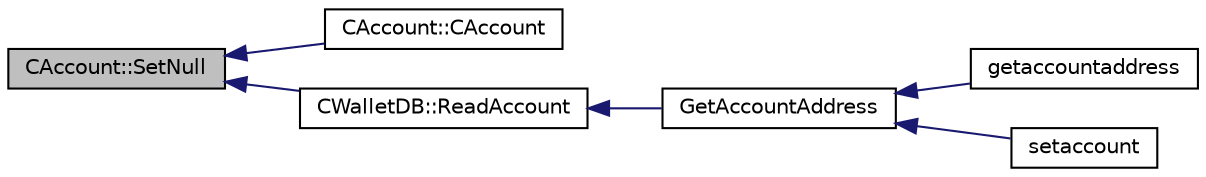 digraph "CAccount::SetNull"
{
  edge [fontname="Helvetica",fontsize="10",labelfontname="Helvetica",labelfontsize="10"];
  node [fontname="Helvetica",fontsize="10",shape=record];
  rankdir="LR";
  Node6 [label="CAccount::SetNull",height=0.2,width=0.4,color="black", fillcolor="grey75", style="filled", fontcolor="black"];
  Node6 -> Node7 [dir="back",color="midnightblue",fontsize="10",style="solid",fontname="Helvetica"];
  Node7 [label="CAccount::CAccount",height=0.2,width=0.4,color="black", fillcolor="white", style="filled",URL="$class_c_account.html#ab0a7f36214a23839cc8180a15b97f53f"];
  Node6 -> Node8 [dir="back",color="midnightblue",fontsize="10",style="solid",fontname="Helvetica"];
  Node8 [label="CWalletDB::ReadAccount",height=0.2,width=0.4,color="black", fillcolor="white", style="filled",URL="$class_c_wallet_d_b.html#afa8d9d374072629b360adb49b9bdd584"];
  Node8 -> Node9 [dir="back",color="midnightblue",fontsize="10",style="solid",fontname="Helvetica"];
  Node9 [label="GetAccountAddress",height=0.2,width=0.4,color="black", fillcolor="white", style="filled",URL="$rpcwallet_8cpp.html#aa3d9baf7a6fc6c9f0a08ec861ca52f59"];
  Node9 -> Node10 [dir="back",color="midnightblue",fontsize="10",style="solid",fontname="Helvetica"];
  Node10 [label="getaccountaddress",height=0.2,width=0.4,color="black", fillcolor="white", style="filled",URL="$rpcwallet_8cpp.html#a92145bcb3cfb45eb47dca18f1c94c434"];
  Node9 -> Node11 [dir="back",color="midnightblue",fontsize="10",style="solid",fontname="Helvetica"];
  Node11 [label="setaccount",height=0.2,width=0.4,color="black", fillcolor="white", style="filled",URL="$rpcwallet_8cpp.html#a6bf0dc200554f841a4549a2e5087f699"];
}
